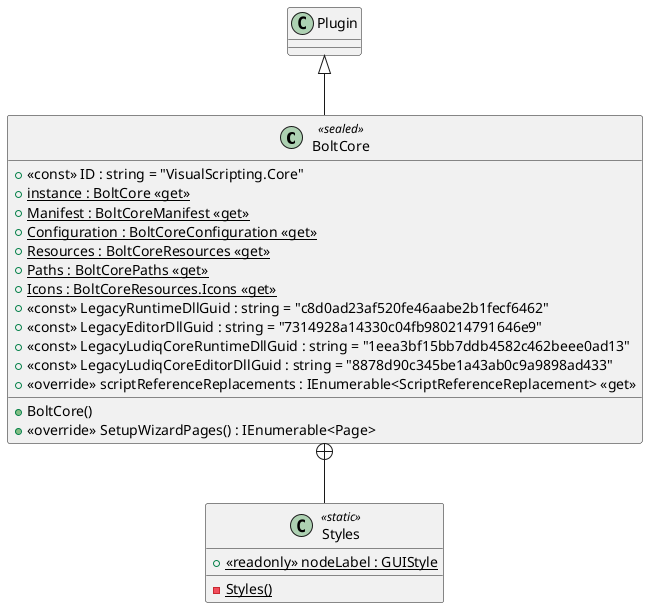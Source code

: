 @startuml
class BoltCore <<sealed>> {
    + <<const>> ID : string = "VisualScripting.Core"
    + BoltCore()
    + {static} instance : BoltCore <<get>>
    + {static} Manifest : BoltCoreManifest <<get>>
    + {static} Configuration : BoltCoreConfiguration <<get>>
    + {static} Resources : BoltCoreResources <<get>>
    + {static} Paths : BoltCorePaths <<get>>
    + {static} Icons : BoltCoreResources.Icons <<get>>
    + <<const>> LegacyRuntimeDllGuid : string = "c8d0ad23af520fe46aabe2b1fecf6462"
    + <<const>> LegacyEditorDllGuid : string = "7314928a14330c04fb980214791646e9"
    + <<const>> LegacyLudiqCoreRuntimeDllGuid : string = "1eea3bf15bb7ddb4582c462beee0ad13"
    + <<const>> LegacyLudiqCoreEditorDllGuid : string = "8878d90c345be1a43ab0c9a9898ad433"
    + <<override>> scriptReferenceReplacements : IEnumerable<ScriptReferenceReplacement> <<get>>
    + <<override>> SetupWizardPages() : IEnumerable<Page>
}
class Styles <<static>> {
    {static} - Styles()
    + {static} <<readonly>> nodeLabel : GUIStyle
}
Plugin <|-- BoltCore
BoltCore +-- Styles
@enduml
